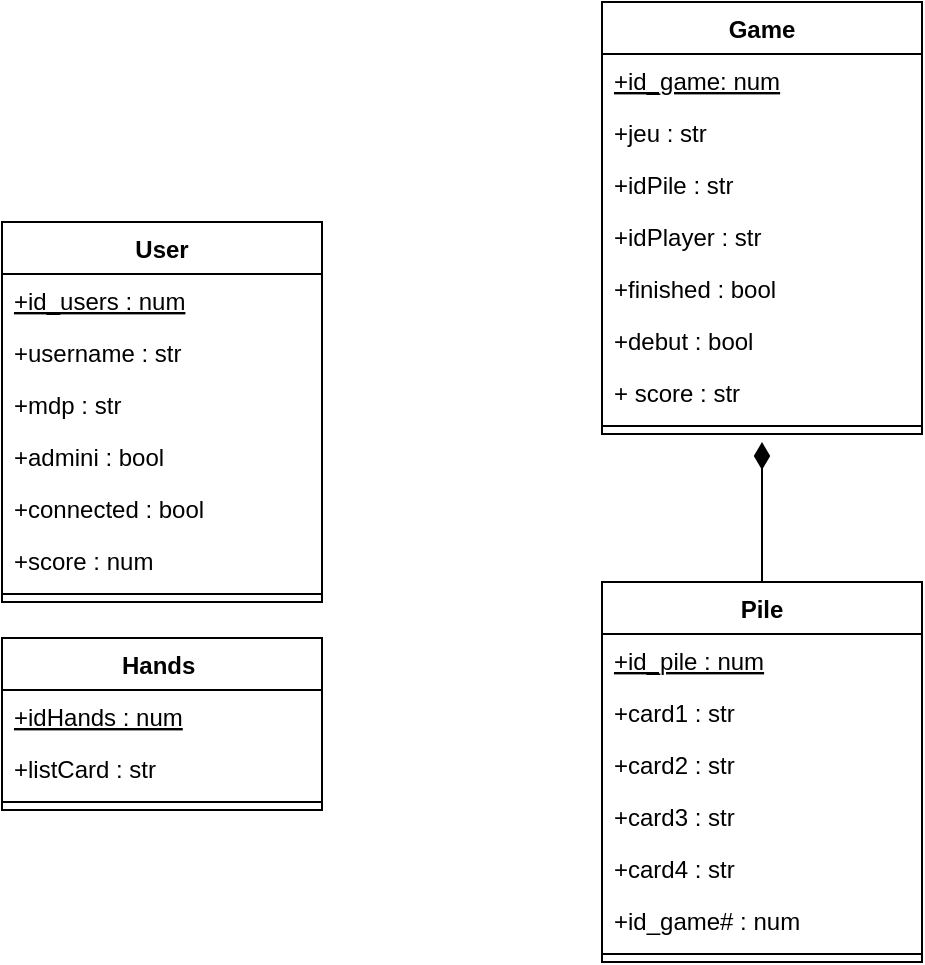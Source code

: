 <mxfile version="13.10.1" type="gitlab">
  <diagram id="E4JDXxAftSGhgSe4BWAQ" name="Page-1">
    <mxGraphModel dx="868" dy="482" grid="0" gridSize="10" guides="1" tooltips="1" connect="1" arrows="1" fold="1" page="1" pageScale="1" pageWidth="827" pageHeight="1169" background="#FFFFFF" math="0" shadow="0">
      <root>
        <mxCell id="0" />
        <mxCell id="1" parent="0" />
        <mxCell id="VY6u_KLALRmGJ1KkaPaQ-12" value="User" style="swimlane;fontStyle=1;align=center;verticalAlign=top;childLayout=stackLayout;horizontal=1;startSize=26;horizontalStack=0;resizeParent=1;resizeParentMax=0;resizeLast=0;collapsible=1;marginBottom=0;" parent="1" vertex="1">
          <mxGeometry x="220" y="210" width="160" height="190" as="geometry" />
        </mxCell>
        <mxCell id="VY6u_KLALRmGJ1KkaPaQ-13" value="+id_users : num" style="text;strokeColor=none;fillColor=none;align=left;verticalAlign=top;spacingLeft=4;spacingRight=4;overflow=hidden;rotatable=0;points=[[0,0.5],[1,0.5]];portConstraint=eastwest;fontStyle=4" parent="VY6u_KLALRmGJ1KkaPaQ-12" vertex="1">
          <mxGeometry y="26" width="160" height="26" as="geometry" />
        </mxCell>
        <mxCell id="VY6u_KLALRmGJ1KkaPaQ-14" value="+username : str" style="text;strokeColor=none;fillColor=none;align=left;verticalAlign=top;spacingLeft=4;spacingRight=4;overflow=hidden;rotatable=0;points=[[0,0.5],[1,0.5]];portConstraint=eastwest;" parent="VY6u_KLALRmGJ1KkaPaQ-12" vertex="1">
          <mxGeometry y="52" width="160" height="26" as="geometry" />
        </mxCell>
        <mxCell id="VY6u_KLALRmGJ1KkaPaQ-15" value="+mdp : str" style="text;strokeColor=none;fillColor=none;align=left;verticalAlign=top;spacingLeft=4;spacingRight=4;overflow=hidden;rotatable=0;points=[[0,0.5],[1,0.5]];portConstraint=eastwest;" parent="VY6u_KLALRmGJ1KkaPaQ-12" vertex="1">
          <mxGeometry y="78" width="160" height="26" as="geometry" />
        </mxCell>
        <mxCell id="VY6u_KLALRmGJ1KkaPaQ-17" value="+admini : bool" style="text;strokeColor=none;fillColor=none;align=left;verticalAlign=top;spacingLeft=4;spacingRight=4;overflow=hidden;rotatable=0;points=[[0,0.5],[1,0.5]];portConstraint=eastwest;" parent="VY6u_KLALRmGJ1KkaPaQ-12" vertex="1">
          <mxGeometry y="104" width="160" height="26" as="geometry" />
        </mxCell>
        <mxCell id="VY6u_KLALRmGJ1KkaPaQ-18" value="+connected : bool" style="text;strokeColor=none;fillColor=none;align=left;verticalAlign=top;spacingLeft=4;spacingRight=4;overflow=hidden;rotatable=0;points=[[0,0.5],[1,0.5]];portConstraint=eastwest;" parent="VY6u_KLALRmGJ1KkaPaQ-12" vertex="1">
          <mxGeometry y="130" width="160" height="26" as="geometry" />
        </mxCell>
        <mxCell id="VY6u_KLALRmGJ1KkaPaQ-19" value="+score : num" style="text;strokeColor=none;fillColor=none;align=left;verticalAlign=top;spacingLeft=4;spacingRight=4;overflow=hidden;rotatable=0;points=[[0,0.5],[1,0.5]];portConstraint=eastwest;" parent="VY6u_KLALRmGJ1KkaPaQ-12" vertex="1">
          <mxGeometry y="156" width="160" height="26" as="geometry" />
        </mxCell>
        <mxCell id="VY6u_KLALRmGJ1KkaPaQ-16" value="" style="line;strokeWidth=1;fillColor=none;align=left;verticalAlign=middle;spacingTop=-1;spacingLeft=3;spacingRight=3;rotatable=0;labelPosition=right;points=[];portConstraint=eastwest;" parent="VY6u_KLALRmGJ1KkaPaQ-12" vertex="1">
          <mxGeometry y="182" width="160" height="8" as="geometry" />
        </mxCell>
        <mxCell id="VY6u_KLALRmGJ1KkaPaQ-46" style="edgeStyle=orthogonalEdgeStyle;rounded=0;orthogonalLoop=1;jettySize=auto;html=1;exitX=0.5;exitY=0;exitDx=0;exitDy=0;endArrow=diamondThin;endFill=1;startSize=13;endSize=11;" parent="1" source="VY6u_KLALRmGJ1KkaPaQ-20" edge="1">
          <mxGeometry relative="1" as="geometry">
            <mxPoint x="600" y="320" as="targetPoint" />
          </mxGeometry>
        </mxCell>
        <mxCell id="VY6u_KLALRmGJ1KkaPaQ-20" value="Pile" style="swimlane;fontStyle=1;align=center;verticalAlign=top;childLayout=stackLayout;horizontal=1;startSize=26;horizontalStack=0;resizeParent=1;resizeParentMax=0;resizeLast=0;collapsible=1;marginBottom=0;" parent="1" vertex="1">
          <mxGeometry x="520" y="390" width="160" height="190" as="geometry" />
        </mxCell>
        <mxCell id="VY6u_KLALRmGJ1KkaPaQ-21" value="+id_pile : num" style="text;strokeColor=none;fillColor=none;align=left;verticalAlign=top;spacingLeft=4;spacingRight=4;overflow=hidden;rotatable=0;points=[[0,0.5],[1,0.5]];portConstraint=eastwest;fontStyle=4" parent="VY6u_KLALRmGJ1KkaPaQ-20" vertex="1">
          <mxGeometry y="26" width="160" height="26" as="geometry" />
        </mxCell>
        <mxCell id="VY6u_KLALRmGJ1KkaPaQ-22" value="+card1 : str" style="text;strokeColor=none;fillColor=none;align=left;verticalAlign=top;spacingLeft=4;spacingRight=4;overflow=hidden;rotatable=0;points=[[0,0.5],[1,0.5]];portConstraint=eastwest;" parent="VY6u_KLALRmGJ1KkaPaQ-20" vertex="1">
          <mxGeometry y="52" width="160" height="26" as="geometry" />
        </mxCell>
        <mxCell id="VY6u_KLALRmGJ1KkaPaQ-23" value="+card2 : str" style="text;strokeColor=none;fillColor=none;align=left;verticalAlign=top;spacingLeft=4;spacingRight=4;overflow=hidden;rotatable=0;points=[[0,0.5],[1,0.5]];portConstraint=eastwest;" parent="VY6u_KLALRmGJ1KkaPaQ-20" vertex="1">
          <mxGeometry y="78" width="160" height="26" as="geometry" />
        </mxCell>
        <mxCell id="VY6u_KLALRmGJ1KkaPaQ-24" value="+card3 : str" style="text;strokeColor=none;fillColor=none;align=left;verticalAlign=top;spacingLeft=4;spacingRight=4;overflow=hidden;rotatable=0;points=[[0,0.5],[1,0.5]];portConstraint=eastwest;" parent="VY6u_KLALRmGJ1KkaPaQ-20" vertex="1">
          <mxGeometry y="104" width="160" height="26" as="geometry" />
        </mxCell>
        <mxCell id="VY6u_KLALRmGJ1KkaPaQ-25" value="+card4 : str" style="text;strokeColor=none;fillColor=none;align=left;verticalAlign=top;spacingLeft=4;spacingRight=4;overflow=hidden;rotatable=0;points=[[0,0.5],[1,0.5]];portConstraint=eastwest;" parent="VY6u_KLALRmGJ1KkaPaQ-20" vertex="1">
          <mxGeometry y="130" width="160" height="26" as="geometry" />
        </mxCell>
        <mxCell id="VY6u_KLALRmGJ1KkaPaQ-26" value="+id_game# : num" style="text;strokeColor=none;fillColor=none;align=left;verticalAlign=top;spacingLeft=4;spacingRight=4;overflow=hidden;rotatable=0;points=[[0,0.5],[1,0.5]];portConstraint=eastwest;" parent="VY6u_KLALRmGJ1KkaPaQ-20" vertex="1">
          <mxGeometry y="156" width="160" height="26" as="geometry" />
        </mxCell>
        <mxCell id="VY6u_KLALRmGJ1KkaPaQ-27" value="" style="line;strokeWidth=1;fillColor=none;align=left;verticalAlign=middle;spacingTop=-1;spacingLeft=3;spacingRight=3;rotatable=0;labelPosition=right;points=[];portConstraint=eastwest;" parent="VY6u_KLALRmGJ1KkaPaQ-20" vertex="1">
          <mxGeometry y="182" width="160" height="8" as="geometry" />
        </mxCell>
        <mxCell id="VY6u_KLALRmGJ1KkaPaQ-28" value="Game" style="swimlane;fontStyle=1;align=center;verticalAlign=top;childLayout=stackLayout;horizontal=1;startSize=26;horizontalStack=0;resizeParent=1;resizeParentMax=0;resizeLast=0;collapsible=1;marginBottom=0;" parent="1" vertex="1">
          <mxGeometry x="520" y="100" width="160" height="216" as="geometry" />
        </mxCell>
        <mxCell id="VY6u_KLALRmGJ1KkaPaQ-29" value="+id_game: num" style="text;strokeColor=none;fillColor=none;align=left;verticalAlign=top;spacingLeft=4;spacingRight=4;overflow=hidden;rotatable=0;points=[[0,0.5],[1,0.5]];portConstraint=eastwest;fontStyle=4" parent="VY6u_KLALRmGJ1KkaPaQ-28" vertex="1">
          <mxGeometry y="26" width="160" height="26" as="geometry" />
        </mxCell>
        <mxCell id="VY6u_KLALRmGJ1KkaPaQ-31" value="+jeu : str" style="text;strokeColor=none;fillColor=none;align=left;verticalAlign=top;spacingLeft=4;spacingRight=4;overflow=hidden;rotatable=0;points=[[0,0.5],[1,0.5]];portConstraint=eastwest;" parent="VY6u_KLALRmGJ1KkaPaQ-28" vertex="1">
          <mxGeometry y="52" width="160" height="26" as="geometry" />
        </mxCell>
        <mxCell id="VY6u_KLALRmGJ1KkaPaQ-32" value="+idPile : str" style="text;strokeColor=none;fillColor=none;align=left;verticalAlign=top;spacingLeft=4;spacingRight=4;overflow=hidden;rotatable=0;points=[[0,0.5],[1,0.5]];portConstraint=eastwest;" parent="VY6u_KLALRmGJ1KkaPaQ-28" vertex="1">
          <mxGeometry y="78" width="160" height="26" as="geometry" />
        </mxCell>
        <mxCell id="VY6u_KLALRmGJ1KkaPaQ-33" value="+idPlayer : str" style="text;strokeColor=none;fillColor=none;align=left;verticalAlign=top;spacingLeft=4;spacingRight=4;overflow=hidden;rotatable=0;points=[[0,0.5],[1,0.5]];portConstraint=eastwest;" parent="VY6u_KLALRmGJ1KkaPaQ-28" vertex="1">
          <mxGeometry y="104" width="160" height="26" as="geometry" />
        </mxCell>
        <mxCell id="VY6u_KLALRmGJ1KkaPaQ-34" value="+finished : bool" style="text;strokeColor=none;fillColor=none;align=left;verticalAlign=top;spacingLeft=4;spacingRight=4;overflow=hidden;rotatable=0;points=[[0,0.5],[1,0.5]];portConstraint=eastwest;" parent="VY6u_KLALRmGJ1KkaPaQ-28" vertex="1">
          <mxGeometry y="130" width="160" height="26" as="geometry" />
        </mxCell>
        <mxCell id="VY6u_KLALRmGJ1KkaPaQ-44" value="+debut : bool" style="text;strokeColor=none;fillColor=none;align=left;verticalAlign=top;spacingLeft=4;spacingRight=4;overflow=hidden;rotatable=0;points=[[0,0.5],[1,0.5]];portConstraint=eastwest;" parent="VY6u_KLALRmGJ1KkaPaQ-28" vertex="1">
          <mxGeometry y="156" width="160" height="26" as="geometry" />
        </mxCell>
        <mxCell id="VY6u_KLALRmGJ1KkaPaQ-45" value="+ score : str" style="text;strokeColor=none;fillColor=none;align=left;verticalAlign=top;spacingLeft=4;spacingRight=4;overflow=hidden;rotatable=0;points=[[0,0.5],[1,0.5]];portConstraint=eastwest;" parent="VY6u_KLALRmGJ1KkaPaQ-28" vertex="1">
          <mxGeometry y="182" width="160" height="26" as="geometry" />
        </mxCell>
        <mxCell id="VY6u_KLALRmGJ1KkaPaQ-35" value="" style="line;strokeWidth=1;fillColor=none;align=left;verticalAlign=middle;spacingTop=-1;spacingLeft=3;spacingRight=3;rotatable=0;labelPosition=right;points=[];portConstraint=eastwest;" parent="VY6u_KLALRmGJ1KkaPaQ-28" vertex="1">
          <mxGeometry y="208" width="160" height="8" as="geometry" />
        </mxCell>
        <mxCell id="kOmoFQf2lRaYkd67qWO3-1" value="Hands " style="swimlane;fontStyle=1;align=center;verticalAlign=top;childLayout=stackLayout;horizontal=1;startSize=26;horizontalStack=0;resizeParent=1;resizeParentMax=0;resizeLast=0;collapsible=1;marginBottom=0;" vertex="1" parent="1">
          <mxGeometry x="220" y="418" width="160" height="86" as="geometry" />
        </mxCell>
        <mxCell id="kOmoFQf2lRaYkd67qWO3-2" value="+idHands : num" style="text;strokeColor=none;fillColor=none;align=left;verticalAlign=top;spacingLeft=4;spacingRight=4;overflow=hidden;rotatable=0;points=[[0,0.5],[1,0.5]];portConstraint=eastwest;fontStyle=4" vertex="1" parent="kOmoFQf2lRaYkd67qWO3-1">
          <mxGeometry y="26" width="160" height="26" as="geometry" />
        </mxCell>
        <mxCell id="kOmoFQf2lRaYkd67qWO3-3" value="+listCard : str" style="text;strokeColor=none;fillColor=none;align=left;verticalAlign=top;spacingLeft=4;spacingRight=4;overflow=hidden;rotatable=0;points=[[0,0.5],[1,0.5]];portConstraint=eastwest;" vertex="1" parent="kOmoFQf2lRaYkd67qWO3-1">
          <mxGeometry y="52" width="160" height="26" as="geometry" />
        </mxCell>
        <mxCell id="kOmoFQf2lRaYkd67qWO3-8" value="" style="line;strokeWidth=1;fillColor=none;align=left;verticalAlign=middle;spacingTop=-1;spacingLeft=3;spacingRight=3;rotatable=0;labelPosition=right;points=[];portConstraint=eastwest;" vertex="1" parent="kOmoFQf2lRaYkd67qWO3-1">
          <mxGeometry y="78" width="160" height="8" as="geometry" />
        </mxCell>
      </root>
    </mxGraphModel>
  </diagram>
</mxfile>
